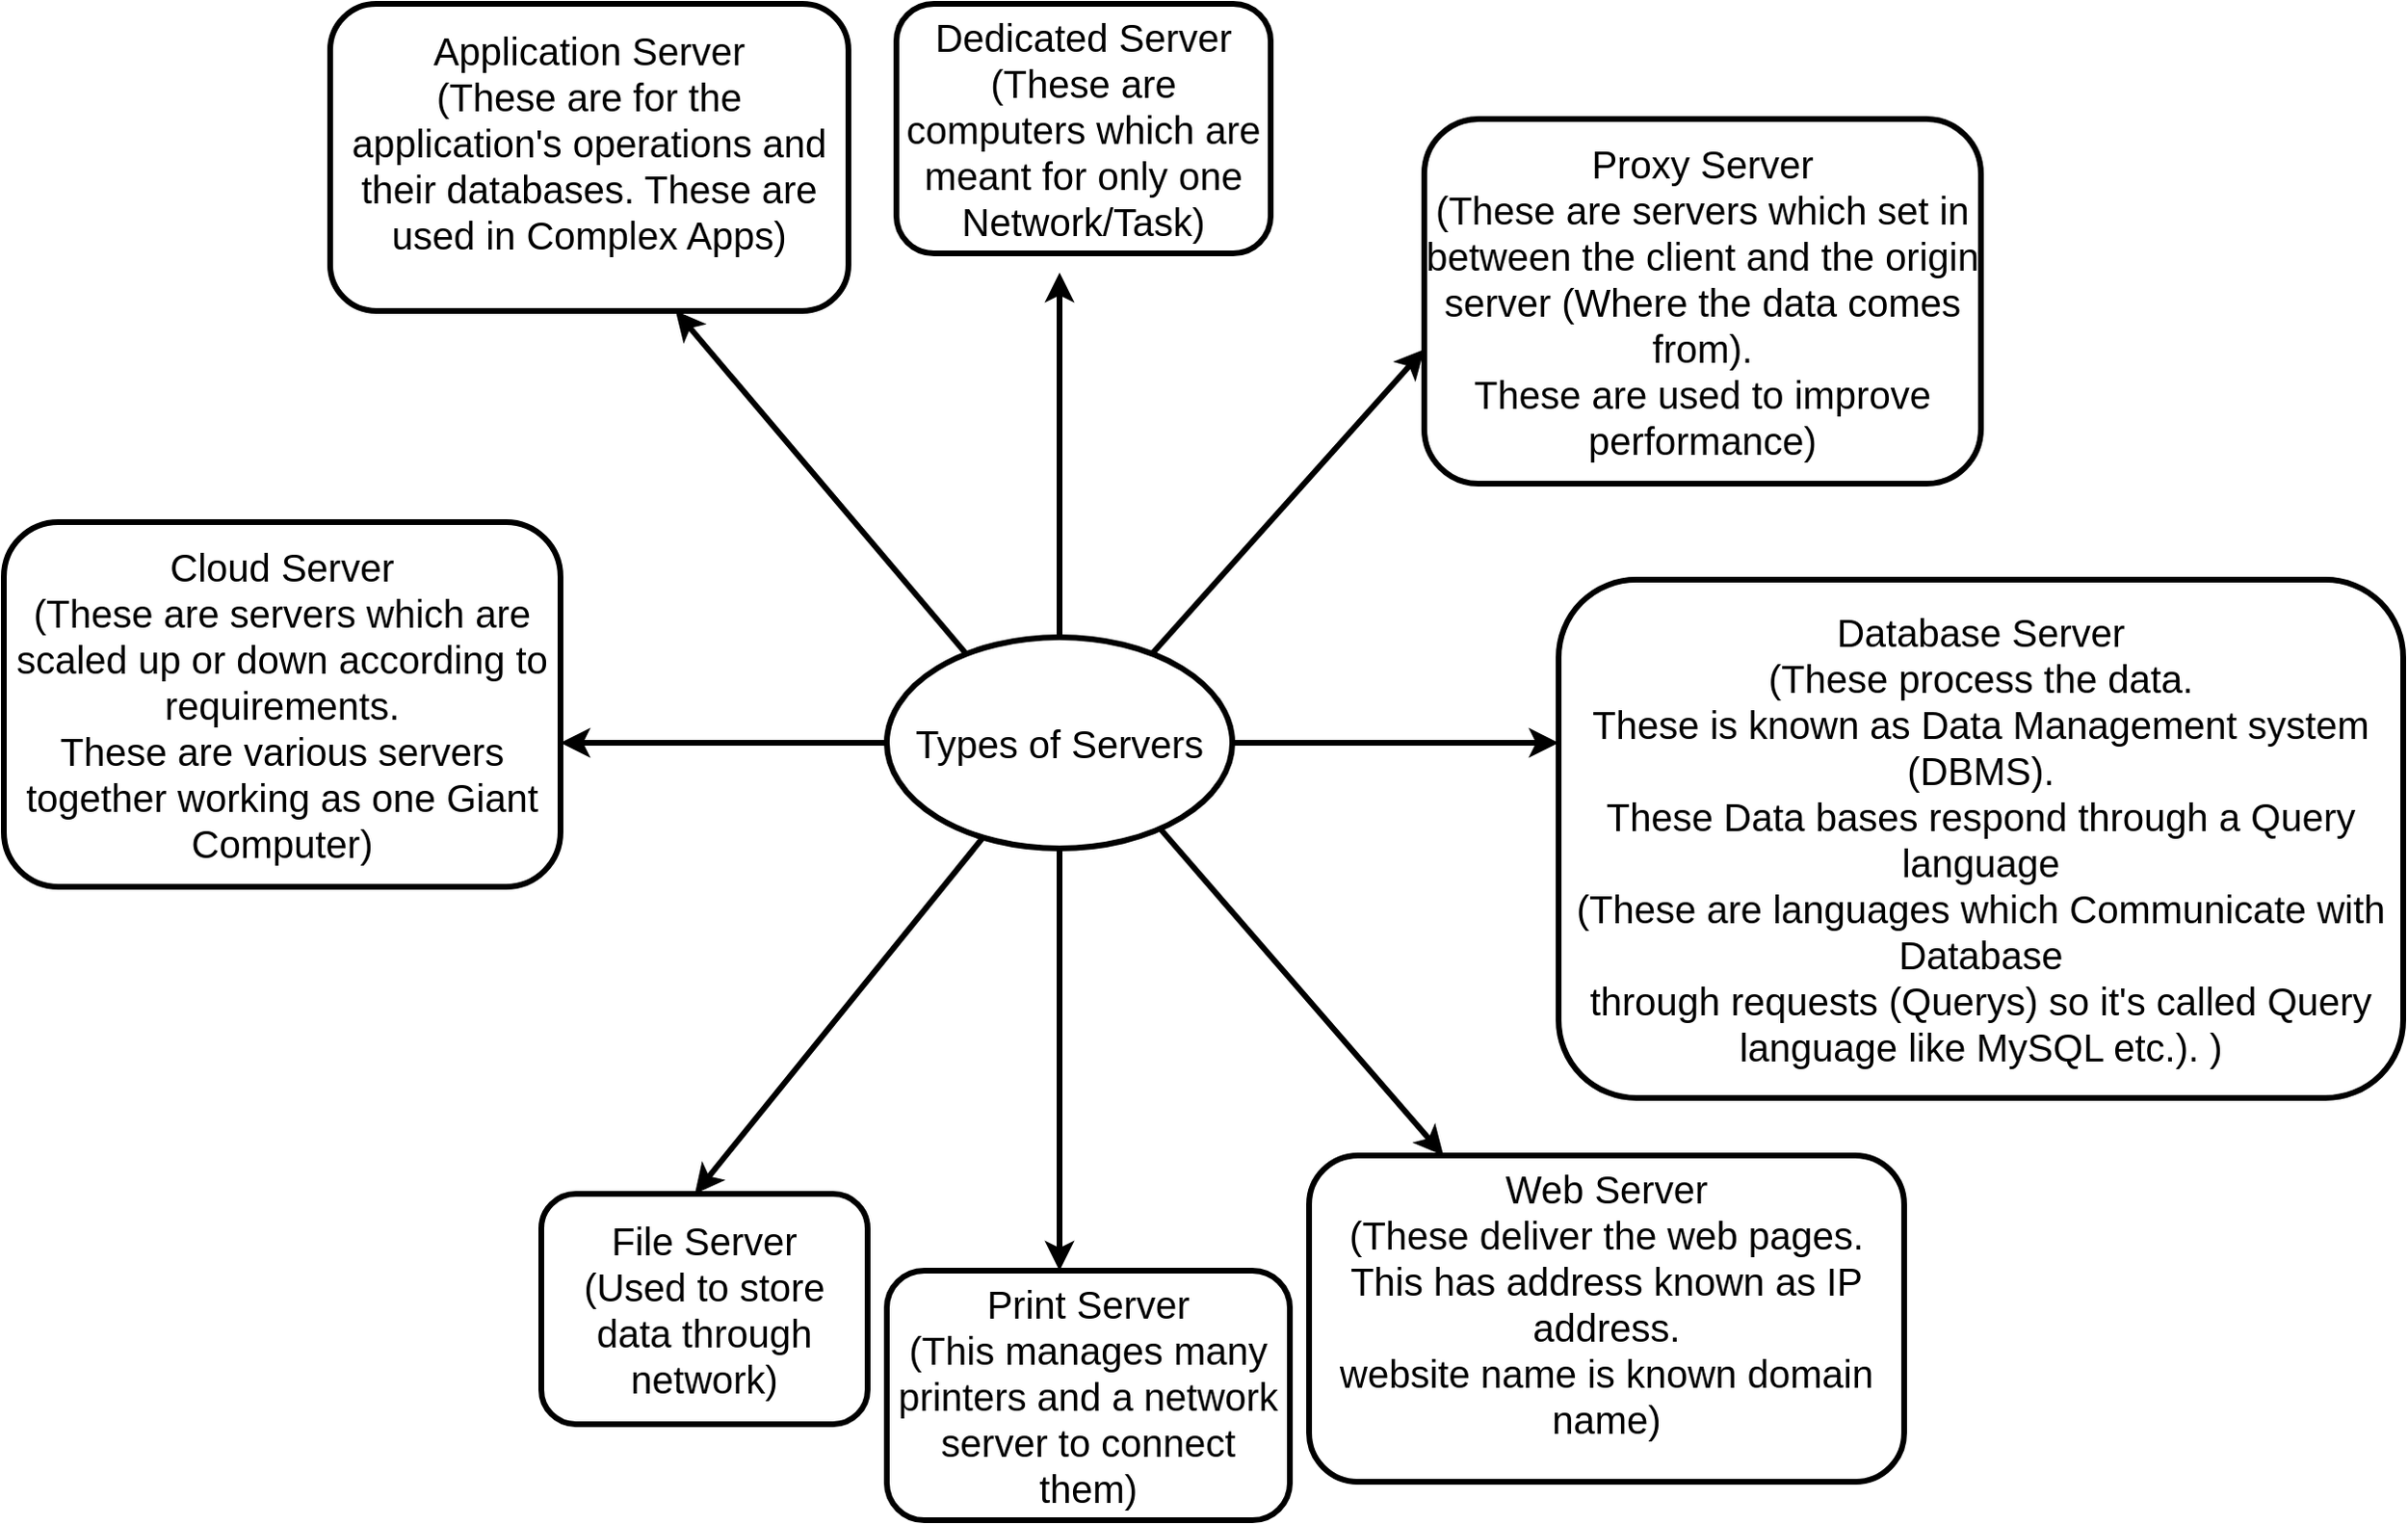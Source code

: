 <mxfile version="13.8.8" type="github">
  <diagram id="Orsf1crhqboJJp6eBNd9" name="Page-1">
    <mxGraphModel dx="1952" dy="614" grid="1" gridSize="10" guides="1" tooltips="1" connect="1" arrows="1" fold="1" page="1" pageScale="1" pageWidth="850" pageHeight="1100" math="0" shadow="0">
      <root>
        <mxCell id="0" />
        <mxCell id="1" parent="0" />
        <mxCell id="RLYLoGSKtYepzW7awlBq-1" value="&lt;font style=&quot;font-size: 20px&quot;&gt;&lt;font style=&quot;font-size: 20px&quot;&gt;Types of&amp;nbsp;&lt;/font&gt;Servers&lt;/font&gt;" style="ellipse;whiteSpace=wrap;html=1;strokeWidth=3;" parent="1" vertex="1">
          <mxGeometry x="320" y="480" width="180" height="110" as="geometry" />
        </mxCell>
        <mxCell id="RLYLoGSKtYepzW7awlBq-5" value="" style="endArrow=classic;html=1;exitX=1;exitY=0.5;exitDx=0;exitDy=0;strokeWidth=3;" parent="1" source="RLYLoGSKtYepzW7awlBq-1" edge="1">
          <mxGeometry width="50" height="50" relative="1" as="geometry">
            <mxPoint x="510" y="590" as="sourcePoint" />
            <mxPoint x="670" y="535" as="targetPoint" />
          </mxGeometry>
        </mxCell>
        <mxCell id="RLYLoGSKtYepzW7awlBq-7" value="" style="endArrow=classic;html=1;strokeWidth=3;" parent="1" edge="1">
          <mxGeometry width="50" height="50" relative="1" as="geometry">
            <mxPoint x="410" y="590" as="sourcePoint" />
            <mxPoint x="410" y="810" as="targetPoint" />
          </mxGeometry>
        </mxCell>
        <mxCell id="RLYLoGSKtYepzW7awlBq-8" value="" style="endArrow=classic;html=1;strokeWidth=3;" parent="1" source="RLYLoGSKtYepzW7awlBq-1" edge="1">
          <mxGeometry width="50" height="50" relative="1" as="geometry">
            <mxPoint x="280" y="740" as="sourcePoint" />
            <mxPoint x="220" y="770" as="targetPoint" />
          </mxGeometry>
        </mxCell>
        <mxCell id="RLYLoGSKtYepzW7awlBq-9" value="" style="endArrow=classic;html=1;exitX=0;exitY=0.5;exitDx=0;exitDy=0;strokeWidth=3;" parent="1" source="RLYLoGSKtYepzW7awlBq-1" edge="1">
          <mxGeometry width="50" height="50" relative="1" as="geometry">
            <mxPoint x="410" y="660" as="sourcePoint" />
            <mxPoint x="150" y="535" as="targetPoint" />
          </mxGeometry>
        </mxCell>
        <mxCell id="RLYLoGSKtYepzW7awlBq-10" value="" style="endArrow=classic;html=1;exitX=0.5;exitY=0;exitDx=0;exitDy=0;strokeWidth=3;" parent="1" source="RLYLoGSKtYepzW7awlBq-1" edge="1">
          <mxGeometry width="50" height="50" relative="1" as="geometry">
            <mxPoint x="400" y="470" as="sourcePoint" />
            <mxPoint x="410" y="290" as="targetPoint" />
          </mxGeometry>
        </mxCell>
        <mxCell id="RLYLoGSKtYepzW7awlBq-11" value="" style="endArrow=classic;html=1;exitX=0.794;exitY=0.912;exitDx=0;exitDy=0;exitPerimeter=0;strokeWidth=3;" parent="1" source="RLYLoGSKtYepzW7awlBq-1" edge="1">
          <mxGeometry width="50" height="50" relative="1" as="geometry">
            <mxPoint x="460" y="574" as="sourcePoint" />
            <mxPoint x="610" y="750" as="targetPoint" />
          </mxGeometry>
        </mxCell>
        <mxCell id="RLYLoGSKtYepzW7awlBq-12" value="" style="endArrow=classic;html=1;exitX=0.767;exitY=0.079;exitDx=0;exitDy=0;exitPerimeter=0;strokeWidth=3;" parent="1" source="RLYLoGSKtYepzW7awlBq-1" edge="1">
          <mxGeometry width="50" height="50" relative="1" as="geometry">
            <mxPoint x="480" y="470" as="sourcePoint" />
            <mxPoint x="600" y="330" as="targetPoint" />
          </mxGeometry>
        </mxCell>
        <mxCell id="RLYLoGSKtYepzW7awlBq-13" value="" style="endArrow=classic;html=1;exitX=0.23;exitY=0.079;exitDx=0;exitDy=0;exitPerimeter=0;strokeWidth=3;" parent="1" source="RLYLoGSKtYepzW7awlBq-1" edge="1">
          <mxGeometry width="50" height="50" relative="1" as="geometry">
            <mxPoint x="140" y="320" as="sourcePoint" />
            <mxPoint x="210" y="310" as="targetPoint" />
          </mxGeometry>
        </mxCell>
        <mxCell id="RLYLoGSKtYepzW7awlBq-14" value="&lt;font style=&quot;font-size: 20px&quot;&gt;File Server&lt;br&gt;(Used to store data through network)&lt;/font&gt;" style="rounded=1;whiteSpace=wrap;html=1;strokeWidth=3;" parent="1" vertex="1">
          <mxGeometry x="140" y="770" width="170" height="120" as="geometry" />
        </mxCell>
        <mxCell id="RLYLoGSKtYepzW7awlBq-15" value="&lt;span style=&quot;font-size: 20px&quot;&gt;Print Server&lt;br&gt;(This manages many printers and a network server to connect them)&lt;/span&gt;" style="rounded=1;whiteSpace=wrap;html=1;strokeWidth=3;" parent="1" vertex="1">
          <mxGeometry x="320" y="810" width="210" height="130" as="geometry" />
        </mxCell>
        <mxCell id="RLYLoGSKtYepzW7awlBq-17" value="&lt;div&gt;&lt;span style=&quot;font-size: 20px&quot;&gt;Web Server&lt;/span&gt;&lt;/div&gt;&lt;div&gt;&lt;span style=&quot;font-size: 20px&quot;&gt;(These deliver the web pages.&lt;/span&gt;&lt;/div&gt;&lt;div&gt;&lt;span style=&quot;font-size: 20px&quot;&gt;This has address known as IP address.&lt;/span&gt;&lt;/div&gt;&lt;div&gt;&lt;span style=&quot;font-size: 20px&quot;&gt;website name is known domain name)&lt;/span&gt;&lt;/div&gt;&lt;div&gt;&lt;br&gt;&lt;/div&gt;" style="rounded=1;whiteSpace=wrap;html=1;strokeWidth=3;" parent="1" vertex="1">
          <mxGeometry x="540" y="750" width="310" height="170" as="geometry" />
        </mxCell>
        <mxCell id="RLYLoGSKtYepzW7awlBq-18" value="&lt;div&gt;&lt;div&gt;&lt;span style=&quot;font-size: 20px&quot;&gt;Database Server&lt;/span&gt;&lt;/div&gt;&lt;div&gt;&lt;span style=&quot;font-size: 20px&quot;&gt;(These process the data.&lt;/span&gt;&lt;/div&gt;&lt;div&gt;&lt;span style=&quot;font-size: 20px&quot;&gt;&lt;span&gt;			&lt;/span&gt;These is known as Data Management system (DBMS).&lt;/span&gt;&lt;/div&gt;&lt;div&gt;&lt;span style=&quot;font-size: 20px&quot;&gt;&lt;span&gt;			&lt;/span&gt;These Data bases respond through a Query language&lt;/span&gt;&lt;/div&gt;&lt;div&gt;&lt;span style=&quot;font-size: 20px&quot;&gt;			(These are languages which Communicate&amp;nbsp;with Database&lt;/span&gt;&lt;/div&gt;&lt;div&gt;&lt;span style=&quot;font-size: 20px&quot;&gt;&lt;span&gt;			&lt;/span&gt; through requests (Querys) so it&#39;s called Query language like MySQL etc.). )&lt;/span&gt;&lt;/div&gt;&lt;/div&gt;" style="rounded=1;whiteSpace=wrap;html=1;strokeWidth=3;" parent="1" vertex="1">
          <mxGeometry x="670" y="450" width="440" height="270" as="geometry" />
        </mxCell>
        <mxCell id="RLYLoGSKtYepzW7awlBq-19" value="&lt;div&gt;&lt;span style=&quot;font-size: 20px&quot;&gt;Proxy Server&lt;/span&gt;&lt;/div&gt;&lt;div&gt;&lt;span style=&quot;font-size: 20px&quot;&gt;(These are servers which set in between the client and the origin server (Where the data comes from).&lt;/span&gt;&lt;/div&gt;&lt;div&gt;&lt;span style=&quot;font-size: 20px&quot;&gt;&lt;span&gt;			&lt;/span&gt;These are used to improve performance)&lt;/span&gt;&lt;/div&gt;" style="rounded=1;whiteSpace=wrap;html=1;strokeWidth=3;" parent="1" vertex="1">
          <mxGeometry x="600" y="210" width="290" height="190" as="geometry" />
        </mxCell>
        <mxCell id="RLYLoGSKtYepzW7awlBq-20" value="&lt;span style=&quot;font-size: 20px&quot;&gt;Dedicated Server&lt;br&gt;(These are computers which are meant for only one Network/Task)&lt;/span&gt;" style="rounded=1;whiteSpace=wrap;html=1;strokeWidth=3;" parent="1" vertex="1">
          <mxGeometry x="325" y="150" width="195" height="130" as="geometry" />
        </mxCell>
        <mxCell id="RLYLoGSKtYepzW7awlBq-21" value="&lt;div&gt;&lt;span style=&quot;font-size: 20px&quot;&gt;Application Server&lt;/span&gt;&lt;/div&gt;&lt;div&gt;&lt;span style=&quot;font-size: 20px&quot;&gt;(These are for the application&#39;s&amp;nbsp;operations and their databases. These&amp;nbsp;are used in Complex Apps)&lt;/span&gt;&lt;/div&gt;&lt;div&gt;&lt;br&gt;&lt;/div&gt;" style="rounded=1;whiteSpace=wrap;html=1;strokeWidth=3;" parent="1" vertex="1">
          <mxGeometry x="30" y="150" width="270" height="160" as="geometry" />
        </mxCell>
        <mxCell id="RLYLoGSKtYepzW7awlBq-22" value="&lt;div&gt;&lt;div&gt;&lt;span style=&quot;font-size: 20px&quot;&gt;Cloud Server&lt;/span&gt;&lt;/div&gt;&lt;div&gt;&lt;span style=&quot;font-size: 20px&quot;&gt;(These are servers which are scaled up or down according to requirements.&lt;/span&gt;&lt;/div&gt;&lt;div&gt;&lt;span style=&quot;font-size: 20px&quot;&gt;These are various servers together working as one Giant Computer)&lt;/span&gt;&lt;/div&gt;&lt;/div&gt;" style="rounded=1;whiteSpace=wrap;html=1;strokeWidth=3;" parent="1" vertex="1">
          <mxGeometry x="-140" y="420" width="290" height="190" as="geometry" />
        </mxCell>
      </root>
    </mxGraphModel>
  </diagram>
</mxfile>
